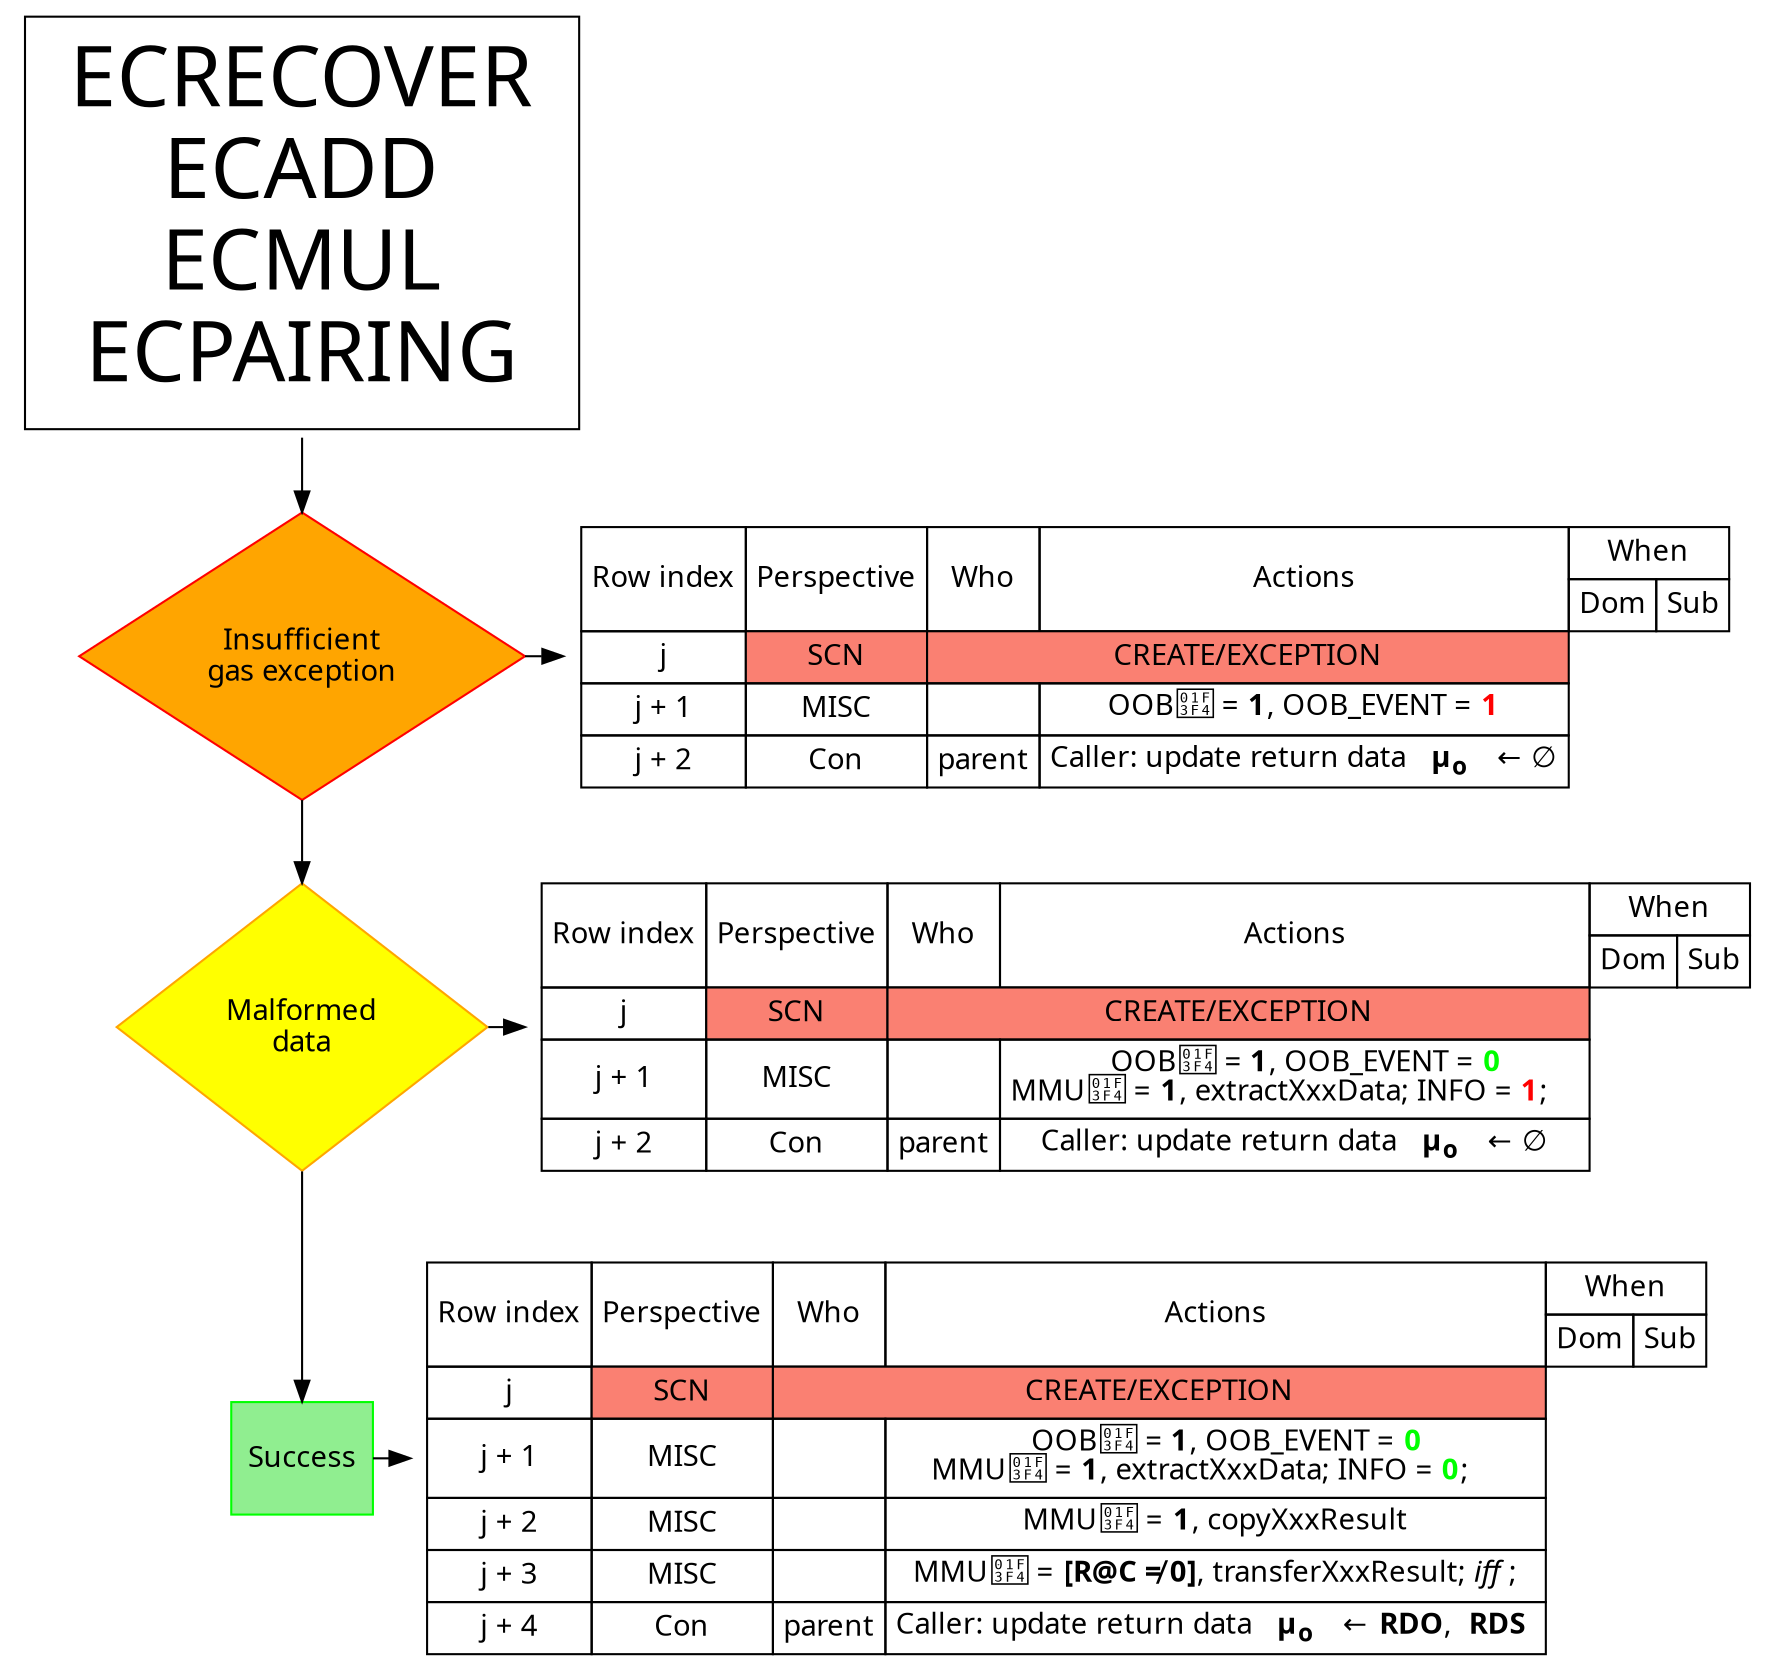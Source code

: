 # http://www.graphviz.org/content/cluster

digraph G {

  node [fontname = "Handlee"];
  node [shape=plaintext];
  edge [fontname = "Handlee"];

  precompiles [label=<
    <TABLE BORDER="0" CELLBORDER="1" CELLSPACING="0" CELLPADDING="10">
    <TR>
    <TD><FONT POINT-SIZE="40"> ECRECOVER <BR/> ECADD <BR/> ECMUL <BR/> ECPAIRING </FONT></TD>
    </TR>
    </TABLE>>];
  insufficient_gas [
    label = "\nInsufficient\ngas exception\n ";
  shape = diamond;
  style = filled;
  fillcolor = "ORANGE";
  color = "RED";
  ];
  malformed_data [
    label = "\nMalformed\ndata\n ";
  shape = diamond;
  style = filled;
  fillcolor = "yellow";
  color = "ORANGE";
  ];
  success [
    label = "\nSuccess\n ";
  shape = rect;
  style = filled;
  fillcolor = "LIGHTGREEN";
  color = "GREEN";
  ];

  {
    rank=same;
    insufficient_gas; insufficient_gas_rows;
  }
  {
    rank=same;
    malformed_data; malformed_data_rows;
  }
  {
    rank=same;
    success; success_rows;
  }

  precompiles      -> insufficient_gas;
  insufficient_gas -> insufficient_gas_rows;
  insufficient_gas -> malformed_data;
  malformed_data   -> malformed_data_rows;
  malformed_data   -> success;
  success -> success_rows;

insufficient_gas_rows [label=<
<TABLE BORDER="0" CELLBORDER="1" CELLSPACING="0" CELLPADDING="4">
  <TR>
    <TD ROWSPAN="2">Row index</TD>
    <TD ROWSPAN="2">Perspective</TD>
    <TD ROWSPAN="2">Who</TD>
    <TD ROWSPAN="2" COLSPAN="1">Actions</TD>
    <TD ROWSPAN="1" COLSPAN="2">When</TD>
  </TR>
  <TR>
    <TD ROWSPAN="1" COLSPAN="1">Dom</TD>
    <TD ROWSPAN="1" COLSPAN="1">Sub</TD>
  </TR>
  <TR>
    <TD>j</TD>
    <TD BGCOLOR="SALMON">SCN</TD>
    <TD BGCOLOR="SALMON" COLSPAN="2">CREATE/EXCEPTION</TD>
  </TR>
  <TR>
    <TD>j + 1</TD>
    <TD>MISC</TD>
    <TD></TD>
    <TD> OOB🏴 = <B>1</B>, OOB_EVENT = <FONT COLOR="RED"><B>1</B></FONT> </TD>
  </TR>
  <TR>
    <TD>j + 2</TD>
    <TD>Con</TD>
    <TD>parent</TD>
    <TD COLSPAN="1">Caller: update return data &nbsp; <B>μ<sub>o</sub></B> &shy;&nbsp; ← ∅</TD>
  </TR>
</TABLE>>];

malformed_data_rows [label=<
<TABLE BORDER="0" CELLBORDER="1" CELLSPACING="0" CELLPADDING="4">
  <TR>
    <TD ROWSPAN="2">Row index</TD>
    <TD ROWSPAN="2">Perspective</TD>
    <TD ROWSPAN="2">Who</TD>
    <TD ROWSPAN="2" COLSPAN="1">Actions</TD>
    <TD ROWSPAN="1" COLSPAN="2">When</TD>
  </TR>
  <TR>
    <TD ROWSPAN="1" COLSPAN="1">Dom</TD>
    <TD ROWSPAN="1" COLSPAN="1">Sub</TD>
  </TR>
  <TR>
    <TD>j</TD>
    <TD BGCOLOR="SALMON">SCN</TD>
    <TD BGCOLOR="SALMON" COLSPAN="2">CREATE/EXCEPTION</TD>
  </TR>
  <TR>
    <TD>j + 1</TD>
    <TD>MISC</TD>
    <TD></TD>
    <TD>
    	OOB🏴 = <B>1</B>, OOB_EVENT = <FONT COLOR="GREEN"><B>0</B></FONT> <BR/>
	MMU🏴 = <B>1</B>, extractXxxData; INFO = <FONT COLOR="RED"><B >1</B></FONT>;
    </TD>
  </TR>
  <TR>
    <TD>j + 2</TD>
    <TD>Con</TD>
    <TD>parent</TD>
    <TD COLSPAN="1">Caller: update return data &nbsp; <B>μ<sub>o</sub></B> &shy;&nbsp; ← ∅</TD>
  </TR>
</TABLE>>];

success_rows [label=<
<TABLE BORDER="0" CELLBORDER="1" CELLSPACING="0" CELLPADDING="4">
  <TR>
    <TD ROWSPAN="2">Row index</TD>
    <TD ROWSPAN="2">Perspective</TD>
    <TD ROWSPAN="2">Who</TD>
    <TD ROWSPAN="2" COLSPAN="1">Actions</TD>
    <TD ROWSPAN="1" COLSPAN="2">When</TD>
  </TR>
  <TR>
    <TD ROWSPAN="1" COLSPAN="1">Dom</TD>
    <TD ROWSPAN="1" COLSPAN="1">Sub</TD>
  </TR>
  <TR>
    <TD>j</TD>
    <TD BGCOLOR="SALMON">SCN</TD>
    <TD BGCOLOR="SALMON" COLSPAN="2">CREATE/EXCEPTION</TD>
  </TR>
  <TR>
    <TD>j + 1</TD>
    <TD>MISC</TD>
    <TD></TD>
    <TD>
    	OOB🏴 = <B>1</B>, OOB_EVENT = <FONT COLOR="GREEN"><B>0</B></FONT> <BR/>
	MMU🏴 = <B>1</B>, extractXxxData; INFO = <FONT COLOR="GREEN"><B >0</B></FONT>;
    </TD>
  </TR>
  <TR>
    <TD>j + 2</TD>
    <TD>MISC</TD>
    <TD></TD>
    <TD> MMU🏴 = <B>1</B>, copyXxxResult </TD>
  </TR>
  <TR>
    <TD>j + 3</TD>
    <TD>MISC</TD>
    <TD></TD>
    <TD> MMU🏴 = <B>[R@C &ne; 0]</B>, transferXxxResult; <I>iff</I> ; </TD>
  </TR>
  <TR>
    <TD>j + 4</TD>
    <TD>Con</TD>
    <TD>parent</TD>
    <TD COLSPAN="1">Caller: update return data &nbsp; <B>μ<sub>o</sub></B> &shy;&nbsp; ← <B>RDO</B>,  <B>RDS</B> </TD>
  </TR>
</TABLE>>];

}

